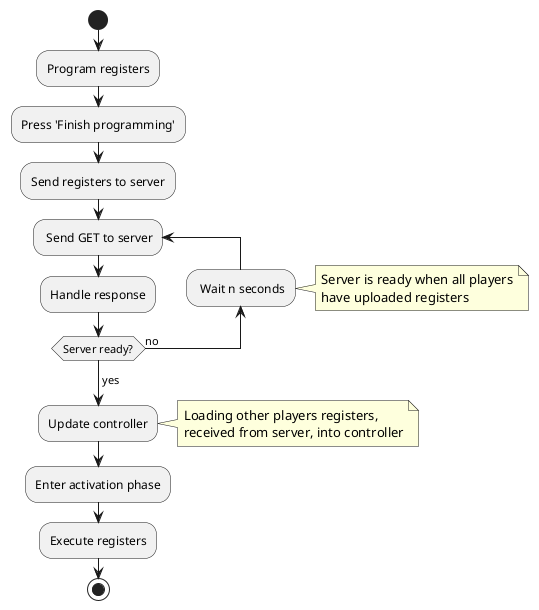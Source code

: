 @startuml

start
:Program registers;
:Press 'Finish programming';
:Send registers to server;
repeat: Send GET to server;
    :Handle response;
backward: Wait n seconds;
repeat while (Server ready?) is (no)
-> yes;
note right
  Server is ready when all players
  have uploaded registers
end note
:Update controller;
note right
  Loading other players registers,
  received from server, into controller
end note
:Enter activation phase;
:Execute registers;
stop 

@enduml